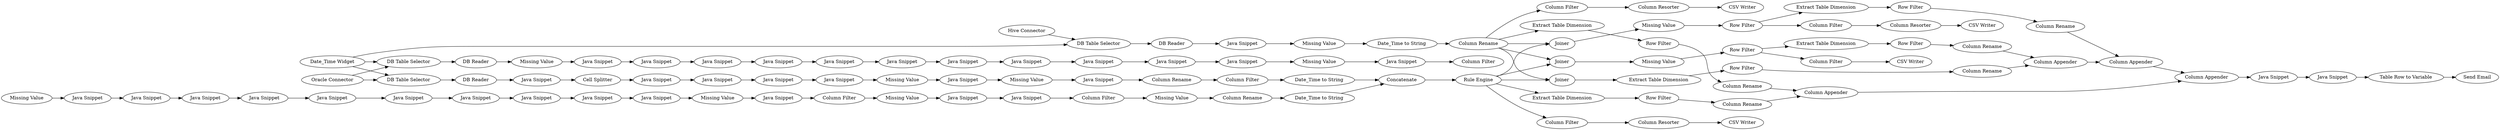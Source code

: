 digraph {
	"-150449135431108249_253" [label="Java Snippet"]
	"2968986289909839931_297" [label="Column Resorter"]
	"2968986289909839931_281" [label="Missing Value"]
	"2968986289909839931_116" [label="Column Appender"]
	"2968986289909839931_277" [label="Missing Value"]
	"-4058332341428935846_287" [label="Missing Value"]
	"-3992367687017237710_261" [label="Extract Table Dimension"]
	"-641685557797111089_261" [label="Extract Table Dimension"]
	"2968986289909839931_207" [label="CSV Writer"]
	"2968986289909839931_284" [label="Column Rename"]
	"2968986289909839931_248" [label="Java Snippet"]
	"2968986289909839931_300" [label="Rule Engine"]
	"-4058332341428935846_268" [label="Java Snippet"]
	"2968986289909839931_68" [label="Hive Connector"]
	"-4058332341428935846_275" [label="Java Snippet"]
	"2968986289909839931_205" [label="Send Email"]
	"-4058332341428935846_267" [label="Java Snippet"]
	"2968986289909839931_79" [label="DB Table Selector"]
	"-150449135431108249_255" [label="Missing Value"]
	"-641685557797111089_294" [label="Column Rename"]
	"2968986289909839931_305" [label="Column Filter"]
	"2968986289909839931_270" [label="Java Snippet"]
	"-4058332341428935846_280" [label="Java Snippet"]
	"-150449135431108249_254" [label="Java Snippet"]
	"2968986289909839931_204" [label="Table Row to Variable"]
	"2968986289909839931_100" [label="Row Filter"]
	"2968986289909839931_259" [label="Java Snippet"]
	"-4058332341428935846_279" [label="Java Snippet"]
	"6348914875531547883_261" [label="Extract Table Dimension"]
	"7522032582245933950_294" [label="Column Rename"]
	"6348914875531547883_294" [label="Column Rename"]
	"-4058332341428935846_271" [label="Java Snippet"]
	"-4058332341428935846_282" [label="Java Snippet"]
	"2968986289909839931_303" [label="Missing Value"]
	"2968986289909839931_208" [label="CSV Writer"]
	"6348914875531547883_285" [label="Row Filter"]
	"2968986289909839931_243" [label="Oracle Connector"]
	"-3653288629982065535_285" [label="Row Filter"]
	"2968986289909839931_250" [label="Cell Splitter"]
	"-4058332341428935846_261" [label="Java Snippet"]
	"2968986289909839931_280" [label="Missing Value"]
	"2968986289909839931_286" [label=Concatenate]
	"-4058332341428935846_281" [label="Java Snippet"]
	"2968986289909839931_120" [label="Java Snippet"]
	"2968986289909839931_276" [label="Java Snippet"]
	"2968986289909839931_290" [label="Date_Time to String"]
	"-4058332341428935846_277" [label="Java Snippet"]
	"2968986289909839931_292" [label="Column Rename"]
	"7522032582245933950_261" [label="Extract Table Dimension"]
	"7522032582245933950_285" [label="Row Filter"]
	"-4058332341428935846_269" [label="Java Snippet"]
	"2968986289909839931_298" [label="CSV Writer"]
	"-4058332341428935846_263" [label="Java Snippet"]
	"-4058332341428935846_260" [label="Java Snippet"]
	"2968986289909839931_278" [label="Java Snippet"]
	"2968986289909839931_246" [label="DB Reader"]
	"2968986289909839931_279" [label="Column Filter"]
	"2968986289909839931_295" [label="CSV Writer"]
	"-3653288629982065535_294" [label="Column Rename"]
	"-4058332341428935846_264" [label="Java Snippet"]
	"-3992367687017237710_294" [label="Column Rename"]
	"-3992367687017237710_285" [label="Row Filter"]
	"-4058332341428935846_283" [label="Java Snippet"]
	"2968986289909839931_310" [label="Column Resorter"]
	"-4058332341428935846_276" [label="Java Snippet"]
	"2968986289909839931_301" [label=Joiner]
	"-4058332341428935846_278" [label="Java Snippet"]
	"2968986289909839931_258" [label="Missing Value"]
	"-4058332341428935846_272" [label="Column Filter"]
	"2968986289909839931_80" [label="DB Reader"]
	"2968986289909839931_98" [label="Row Filter"]
	"2968986289909839931_309" [label="Column Filter"]
	"2968986289909839931_285" [label="Missing Value"]
	"2968986289909839931_302" [label=Joiner]
	"2968986289909839931_247" [label="DB Table Selector"]
	"-4058332341428935846_286" [label="Java Snippet"]
	"2968986289909839931_109" [label="Column Appender"]
	"2968986289909839931_110" [label="Column Appender"]
	"-4058332341428935846_284" [label="Missing Value"]
	"2968986289909839931_304" [label="Missing Value"]
	"2968986289909839931_117" [label="Column Appender"]
	"-3653288629982065535_261" [label="Extract Table Dimension"]
	"2968986289909839931_257" [label="Column Filter"]
	"-4058332341428935846_262" [label="Java Snippet"]
	"-4058332341428935846_266" [label="Java Snippet"]
	"-641685557797111089_285" [label="Row Filter"]
	"2968986289909839931_198" [label="Java Snippet"]
	"-4058332341428935846_265" [label="Java Snippet"]
	"-150449135431108249_251" [label="Java Snippet"]
	"2968986289909839931_299" [label="Java Snippet"]
	"2968986289909839931_296" [label="Column Filter"]
	"-4058332341428935846_274" [label="Java Snippet"]
	"2968986289909839931_244" [label="DB Table Selector"]
	"2968986289909839931_293" [label="Column Resorter"]
	"2968986289909839931_245" [label="DB Reader"]
	"2968986289909839931_291" [label=Joiner]
	"2968986289909839931_294" [label="Column Filter"]
	"-150449135431108249_252" [label="Java Snippet"]
	"2968986289909839931_289" [label="Date_Time to String"]
	"2968986289909839931_282" [label="Java Snippet"]
	"2968986289909839931_287" [label="Column Rename"]
	"-4058332341428935846_285" [label="Column Filter"]
	"-4058332341428935846_273" [label="Missing Value"]
	"2968986289909839931_288" [label="Date_Time to String"]
	"2968986289909839931_231" [label="Date_Time Widget"]
	"2968986289909839931_289" -> "2968986289909839931_286"
	"2968986289909839931_310" -> "2968986289909839931_208"
	"-4058332341428935846_278" -> "-4058332341428935846_279"
	"2968986289909839931_270" -> "2968986289909839931_278"
	"-4058332341428935846_287" -> "-4058332341428935846_286"
	"2968986289909839931_279" -> "2968986289909839931_280"
	"-641685557797111089_285" -> "-641685557797111089_294"
	"-4058332341428935846_265" -> "-4058332341428935846_268"
	"2968986289909839931_120" -> "2968986289909839931_198"
	"2968986289909839931_98" -> "-3653288629982065535_261"
	"2968986289909839931_68" -> "2968986289909839931_79"
	"6348914875531547883_285" -> "6348914875531547883_294"
	"2968986289909839931_284" -> "2968986289909839931_257"
	"-4058332341428935846_273" -> "-4058332341428935846_271"
	"2968986289909839931_309" -> "2968986289909839931_310"
	"-3653288629982065535_294" -> "2968986289909839931_109"
	"2968986289909839931_243" -> "2968986289909839931_247"
	"6348914875531547883_294" -> "2968986289909839931_116"
	"2968986289909839931_292" -> "2968986289909839931_291"
	"2968986289909839931_300" -> "2968986289909839931_294"
	"2968986289909839931_287" -> "2968986289909839931_289"
	"2968986289909839931_258" -> "2968986289909839931_259"
	"2968986289909839931_304" -> "2968986289909839931_100"
	"-3653288629982065535_261" -> "-3653288629982065535_285"
	"-4058332341428935846_285" -> "2968986289909839931_277"
	"-4058332341428935846_274" -> "-4058332341428935846_275"
	"2968986289909839931_110" -> "2968986289909839931_117"
	"-3653288629982065535_285" -> "-3653288629982065535_294"
	"-4058332341428935846_286" -> "-4058332341428935846_285"
	"2968986289909839931_259" -> "-4058332341428935846_260"
	"2968986289909839931_305" -> "2968986289909839931_207"
	"2968986289909839931_231" -> "2968986289909839931_79"
	"-4058332341428935846_268" -> "-4058332341428935846_267"
	"-4058332341428935846_263" -> "-4058332341428935846_264"
	"2968986289909839931_297" -> "2968986289909839931_298"
	"-3992367687017237710_285" -> "-3992367687017237710_294"
	"2968986289909839931_290" -> "2968986289909839931_292"
	"-3992367687017237710_261" -> "-3992367687017237710_285"
	"7522032582245933950_294" -> "2968986289909839931_110"
	"2968986289909839931_278" -> "2968986289909839931_279"
	"2968986289909839931_257" -> "2968986289909839931_288"
	"2968986289909839931_243" -> "2968986289909839931_244"
	"-4058332341428935846_276" -> "-4058332341428935846_277"
	"-4058332341428935846_284" -> "-4058332341428935846_274"
	"-150449135431108249_254" -> "-150449135431108249_255"
	"2968986289909839931_291" -> "-641685557797111089_261"
	"-150449135431108249_252" -> "-150449135431108249_253"
	"-150449135431108249_251" -> "-150449135431108249_252"
	"-4058332341428935846_262" -> "-4058332341428935846_263"
	"2968986289909839931_292" -> "2968986289909839931_296"
	"2968986289909839931_282" -> "2968986289909839931_284"
	"2968986289909839931_245" -> "2968986289909839931_248"
	"2968986289909839931_198" -> "2968986289909839931_204"
	"6348914875531547883_261" -> "6348914875531547883_285"
	"-150449135431108249_253" -> "-150449135431108249_254"
	"2968986289909839931_244" -> "2968986289909839931_245"
	"-4058332341428935846_275" -> "-4058332341428935846_276"
	"-4058332341428935846_279" -> "-4058332341428935846_280"
	"2968986289909839931_300" -> "2968986289909839931_302"
	"2968986289909839931_303" -> "2968986289909839931_98"
	"2968986289909839931_116" -> "2968986289909839931_117"
	"2968986289909839931_204" -> "2968986289909839931_205"
	"-4058332341428935846_283" -> "-4058332341428935846_287"
	"-4058332341428935846_264" -> "-4058332341428935846_265"
	"2968986289909839931_280" -> "2968986289909839931_287"
	"7522032582245933950_261" -> "7522032582245933950_285"
	"2968986289909839931_109" -> "2968986289909839931_110"
	"2968986289909839931_246" -> "2968986289909839931_258"
	"2968986289909839931_100" -> "7522032582245933950_261"
	"2968986289909839931_79" -> "2968986289909839931_80"
	"-4058332341428935846_271" -> "-4058332341428935846_272"
	"2968986289909839931_247" -> "2968986289909839931_246"
	"2968986289909839931_302" -> "2968986289909839931_303"
	"2968986289909839931_288" -> "2968986289909839931_286"
	"2968986289909839931_292" -> "-3992367687017237710_261"
	"2968986289909839931_296" -> "2968986289909839931_297"
	"2968986289909839931_231" -> "2968986289909839931_247"
	"-4058332341428935846_269" -> "-4058332341428935846_266"
	"2968986289909839931_301" -> "2968986289909839931_304"
	"-4058332341428935846_260" -> "-4058332341428935846_261"
	"7522032582245933950_285" -> "7522032582245933950_294"
	"2968986289909839931_300" -> "6348914875531547883_261"
	"2968986289909839931_100" -> "2968986289909839931_309"
	"-150449135431108249_255" -> "2968986289909839931_276"
	"2968986289909839931_292" -> "2968986289909839931_301"
	"2968986289909839931_300" -> "2968986289909839931_301"
	"-4058332341428935846_261" -> "-4058332341428935846_262"
	"-4058332341428935846_280" -> "-4058332341428935846_281"
	"2968986289909839931_281" -> "2968986289909839931_282"
	"2968986289909839931_292" -> "2968986289909839931_302"
	"2968986289909839931_276" -> "2968986289909839931_281"
	"-4058332341428935846_282" -> "-4058332341428935846_283"
	"-641685557797111089_294" -> "2968986289909839931_109"
	"2968986289909839931_277" -> "2968986289909839931_270"
	"-4058332341428935846_266" -> "-4058332341428935846_273"
	"-4058332341428935846_277" -> "-4058332341428935846_278"
	"2968986289909839931_285" -> "2968986289909839931_290"
	"-641685557797111089_261" -> "-641685557797111089_285"
	"2968986289909839931_286" -> "2968986289909839931_300"
	"-3992367687017237710_294" -> "2968986289909839931_116"
	"2968986289909839931_250" -> "-150449135431108249_251"
	"2968986289909839931_117" -> "2968986289909839931_120"
	"2968986289909839931_300" -> "2968986289909839931_291"
	"-4058332341428935846_267" -> "-4058332341428935846_269"
	"2968986289909839931_80" -> "2968986289909839931_299"
	"2968986289909839931_294" -> "2968986289909839931_293"
	"-4058332341428935846_281" -> "-4058332341428935846_282"
	"2968986289909839931_293" -> "2968986289909839931_295"
	"2968986289909839931_98" -> "2968986289909839931_305"
	"2968986289909839931_248" -> "2968986289909839931_250"
	"2968986289909839931_231" -> "2968986289909839931_244"
	"2968986289909839931_299" -> "2968986289909839931_285"
	rankdir=LR
}
